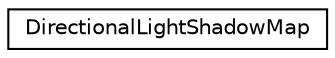 digraph "Graphical Class Hierarchy"
{
 // INTERACTIVE_SVG=YES
 // LATEX_PDF_SIZE
  edge [fontname="Helvetica",fontsize="10",labelfontname="Helvetica",labelfontsize="10"];
  node [fontname="Helvetica",fontsize="10",shape=record];
  rankdir="LR";
  Node0 [label="DirectionalLightShadowMap",height=0.2,width=0.4,color="black", fillcolor="white", style="filled",URL="$dc/d22/class_directional_light_shadow_map.html",tooltip=" "];
}
